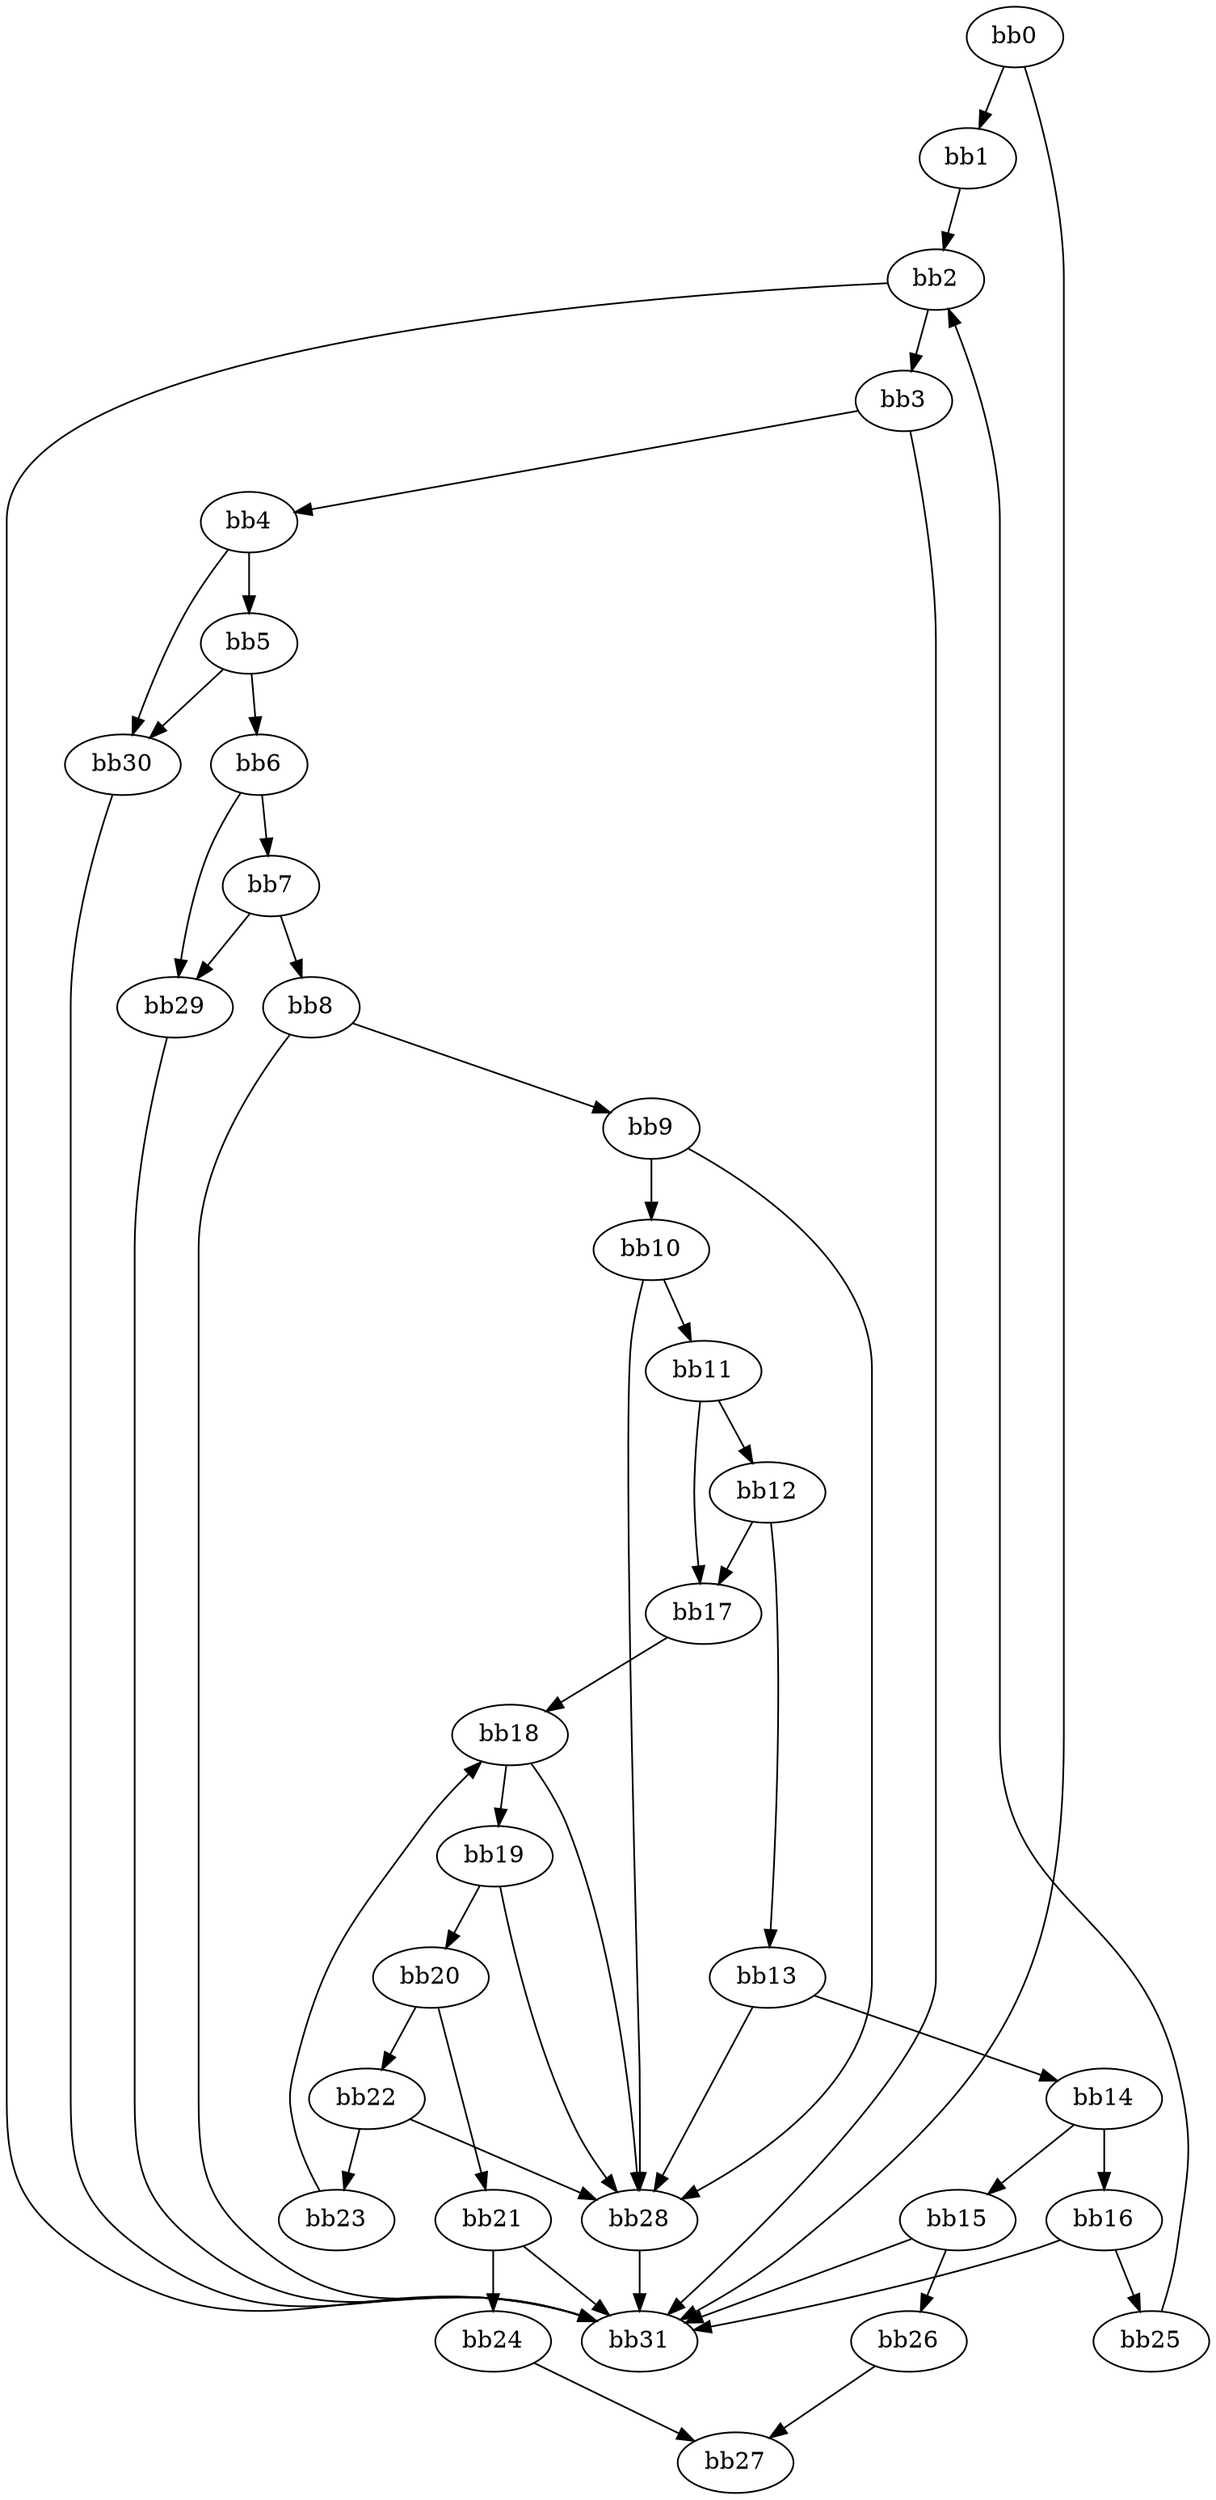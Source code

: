 digraph {
    0 [ label = "bb0\l" ]
    1 [ label = "bb1\l" ]
    2 [ label = "bb2\l" ]
    3 [ label = "bb3\l" ]
    4 [ label = "bb4\l" ]
    5 [ label = "bb5\l" ]
    6 [ label = "bb6\l" ]
    7 [ label = "bb7\l" ]
    8 [ label = "bb8\l" ]
    9 [ label = "bb9\l" ]
    10 [ label = "bb10\l" ]
    11 [ label = "bb11\l" ]
    12 [ label = "bb12\l" ]
    13 [ label = "bb13\l" ]
    14 [ label = "bb14\l" ]
    15 [ label = "bb15\l" ]
    16 [ label = "bb16\l" ]
    17 [ label = "bb17\l" ]
    18 [ label = "bb18\l" ]
    19 [ label = "bb19\l" ]
    20 [ label = "bb20\l" ]
    21 [ label = "bb21\l" ]
    22 [ label = "bb22\l" ]
    23 [ label = "bb23\l" ]
    24 [ label = "bb24\l" ]
    25 [ label = "bb25\l" ]
    26 [ label = "bb26\l" ]
    27 [ label = "bb27\l" ]
    28 [ label = "bb28\l" ]
    29 [ label = "bb29\l" ]
    30 [ label = "bb30\l" ]
    31 [ label = "bb31\l" ]
    0 -> 1 [ ]
    0 -> 31 [ ]
    1 -> 2 [ ]
    2 -> 3 [ ]
    2 -> 31 [ ]
    3 -> 4 [ ]
    3 -> 31 [ ]
    4 -> 5 [ ]
    4 -> 30 [ ]
    5 -> 6 [ ]
    5 -> 30 [ ]
    6 -> 7 [ ]
    6 -> 29 [ ]
    7 -> 8 [ ]
    7 -> 29 [ ]
    8 -> 9 [ ]
    8 -> 31 [ ]
    9 -> 10 [ ]
    9 -> 28 [ ]
    10 -> 11 [ ]
    10 -> 28 [ ]
    11 -> 12 [ ]
    11 -> 17 [ ]
    12 -> 13 [ ]
    12 -> 17 [ ]
    13 -> 14 [ ]
    13 -> 28 [ ]
    14 -> 15 [ ]
    14 -> 16 [ ]
    15 -> 26 [ ]
    15 -> 31 [ ]
    16 -> 25 [ ]
    16 -> 31 [ ]
    17 -> 18 [ ]
    18 -> 19 [ ]
    18 -> 28 [ ]
    19 -> 20 [ ]
    19 -> 28 [ ]
    20 -> 21 [ ]
    20 -> 22 [ ]
    21 -> 24 [ ]
    21 -> 31 [ ]
    22 -> 23 [ ]
    22 -> 28 [ ]
    23 -> 18 [ ]
    24 -> 27 [ ]
    25 -> 2 [ ]
    26 -> 27 [ ]
    28 -> 31 [ ]
    29 -> 31 [ ]
    30 -> 31 [ ]
}

